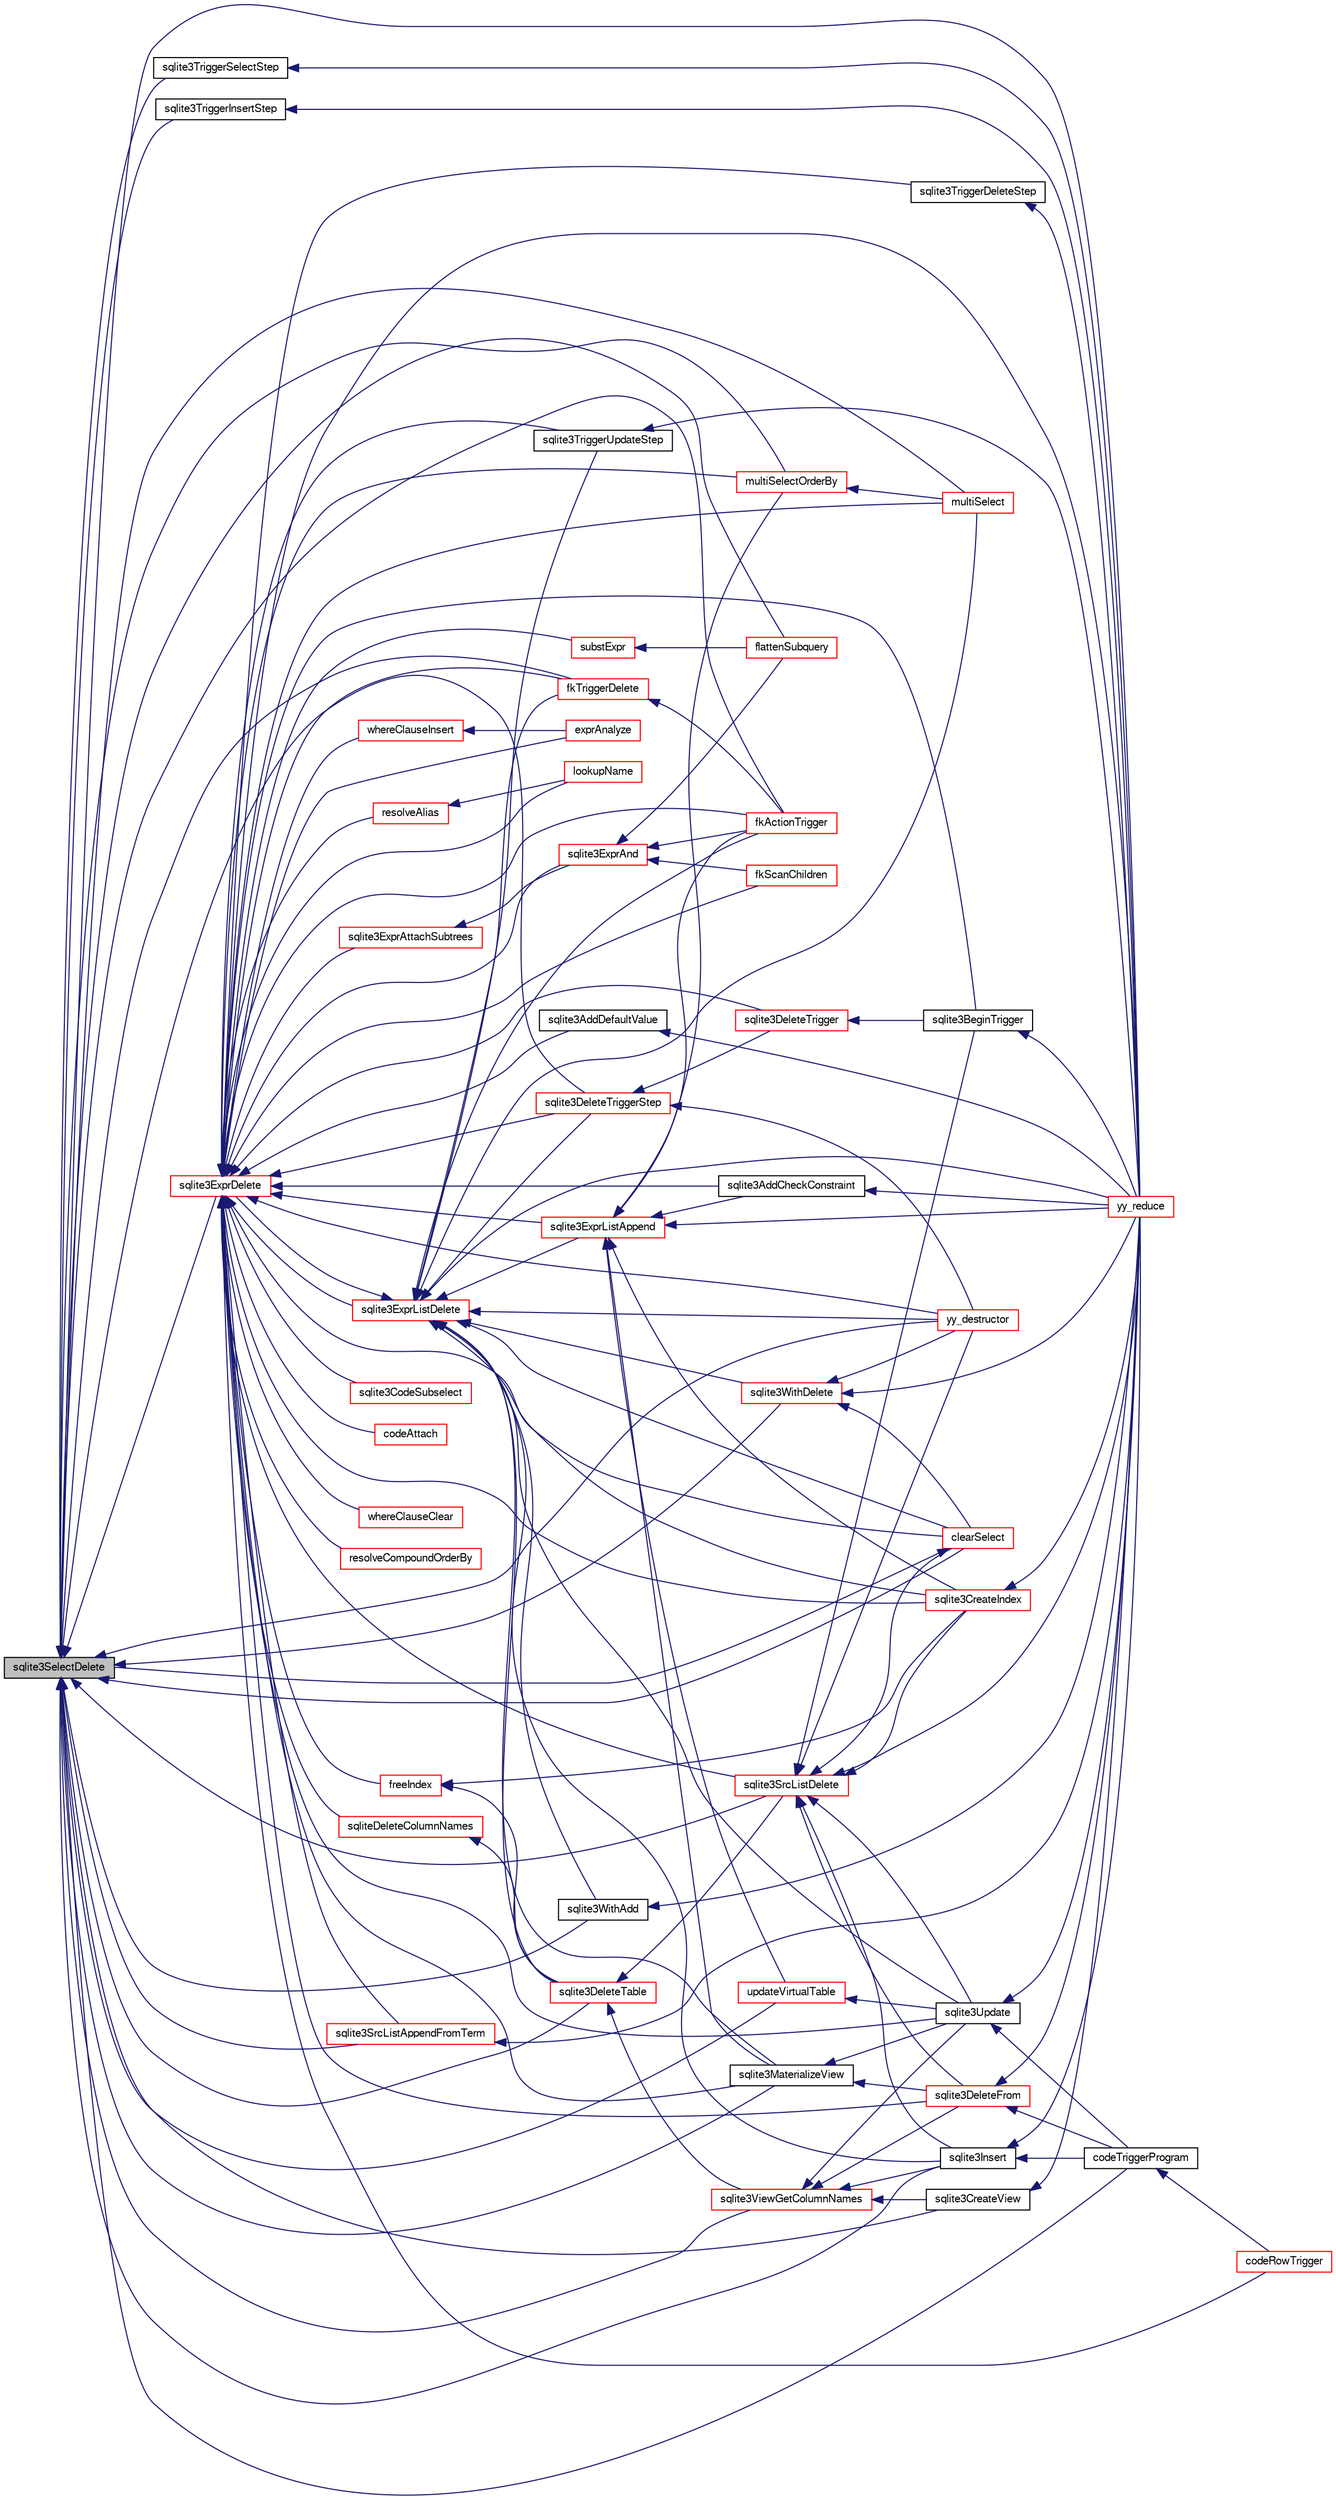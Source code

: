 digraph "sqlite3SelectDelete"
{
  edge [fontname="FreeSans",fontsize="10",labelfontname="FreeSans",labelfontsize="10"];
  node [fontname="FreeSans",fontsize="10",shape=record];
  rankdir="LR";
  Node697023 [label="sqlite3SelectDelete",height=0.2,width=0.4,color="black", fillcolor="grey75", style="filled", fontcolor="black"];
  Node697023 -> Node697024 [dir="back",color="midnightblue",fontsize="10",style="solid",fontname="FreeSans"];
  Node697024 [label="sqlite3ExprDelete",height=0.2,width=0.4,color="red", fillcolor="white", style="filled",URL="$sqlite3_8c.html#ae4e21ab5918e0428fbaa9e615dceb309"];
  Node697024 -> Node697025 [dir="back",color="midnightblue",fontsize="10",style="solid",fontname="FreeSans"];
  Node697025 [label="resolveAlias",height=0.2,width=0.4,color="red", fillcolor="white", style="filled",URL="$sqlite3_8c.html#af5aa683bef5c0eff80a792aa8a968167"];
  Node697025 -> Node697026 [dir="back",color="midnightblue",fontsize="10",style="solid",fontname="FreeSans"];
  Node697026 [label="lookupName",height=0.2,width=0.4,color="red", fillcolor="white", style="filled",URL="$sqlite3_8c.html#a9ee032f52b5e8bb82a72b574af904999"];
  Node697024 -> Node697026 [dir="back",color="midnightblue",fontsize="10",style="solid",fontname="FreeSans"];
  Node697024 -> Node697030 [dir="back",color="midnightblue",fontsize="10",style="solid",fontname="FreeSans"];
  Node697030 [label="resolveCompoundOrderBy",height=0.2,width=0.4,color="red", fillcolor="white", style="filled",URL="$sqlite3_8c.html#a462c5aa49cfd6aad6a92fa60ddefc569"];
  Node697024 -> Node697113 [dir="back",color="midnightblue",fontsize="10",style="solid",fontname="FreeSans"];
  Node697113 [label="sqlite3ExprAttachSubtrees",height=0.2,width=0.4,color="red", fillcolor="white", style="filled",URL="$sqlite3_8c.html#a74aac72e6029e25c0d4505a4cc4020c6"];
  Node697113 -> Node697122 [dir="back",color="midnightblue",fontsize="10",style="solid",fontname="FreeSans"];
  Node697122 [label="sqlite3ExprAnd",height=0.2,width=0.4,color="red", fillcolor="white", style="filled",URL="$sqlite3_8c.html#adb7ce3f2fe4bc4cb22dbb82aed2b6c32"];
  Node697122 -> Node697078 [dir="back",color="midnightblue",fontsize="10",style="solid",fontname="FreeSans"];
  Node697078 [label="fkScanChildren",height=0.2,width=0.4,color="red", fillcolor="white", style="filled",URL="$sqlite3_8c.html#a67c9dcb484336b3155e7a82a037d4691"];
  Node697122 -> Node697115 [dir="back",color="midnightblue",fontsize="10",style="solid",fontname="FreeSans"];
  Node697115 [label="fkActionTrigger",height=0.2,width=0.4,color="red", fillcolor="white", style="filled",URL="$sqlite3_8c.html#a45d66e3277860bacad58eb6296680c8e"];
  Node697122 -> Node697123 [dir="back",color="midnightblue",fontsize="10",style="solid",fontname="FreeSans"];
  Node697123 [label="flattenSubquery",height=0.2,width=0.4,color="red", fillcolor="white", style="filled",URL="$sqlite3_8c.html#aa7dcde293e634ad09c4d76c16a640491"];
  Node697024 -> Node697122 [dir="back",color="midnightblue",fontsize="10",style="solid",fontname="FreeSans"];
  Node697024 -> Node697124 [dir="back",color="midnightblue",fontsize="10",style="solid",fontname="FreeSans"];
  Node697124 [label="sqlite3ExprListAppend",height=0.2,width=0.4,color="red", fillcolor="white", style="filled",URL="$sqlite3_8c.html#a2c227f0b97e0e31b120c702fae2b7409"];
  Node697124 -> Node697126 [dir="back",color="midnightblue",fontsize="10",style="solid",fontname="FreeSans"];
  Node697126 [label="sqlite3AddCheckConstraint",height=0.2,width=0.4,color="black", fillcolor="white", style="filled",URL="$sqlite3_8c.html#acedfa4de474ea529f7ff135a8947ff76"];
  Node697126 -> Node697037 [dir="back",color="midnightblue",fontsize="10",style="solid",fontname="FreeSans"];
  Node697037 [label="yy_reduce",height=0.2,width=0.4,color="red", fillcolor="white", style="filled",URL="$sqlite3_8c.html#a7c419a9b25711c666a9a2449ef377f14"];
  Node697124 -> Node697069 [dir="back",color="midnightblue",fontsize="10",style="solid",fontname="FreeSans"];
  Node697069 [label="sqlite3CreateIndex",height=0.2,width=0.4,color="red", fillcolor="white", style="filled",URL="$sqlite3_8c.html#a8dbe5e590ab6c58a8c45f34f7c81e825"];
  Node697069 -> Node697037 [dir="back",color="midnightblue",fontsize="10",style="solid",fontname="FreeSans"];
  Node697124 -> Node697107 [dir="back",color="midnightblue",fontsize="10",style="solid",fontname="FreeSans"];
  Node697107 [label="sqlite3MaterializeView",height=0.2,width=0.4,color="black", fillcolor="white", style="filled",URL="$sqlite3_8c.html#a4557984b0b75f998fb0c3f231c9b1def"];
  Node697107 -> Node697042 [dir="back",color="midnightblue",fontsize="10",style="solid",fontname="FreeSans"];
  Node697042 [label="sqlite3DeleteFrom",height=0.2,width=0.4,color="red", fillcolor="white", style="filled",URL="$sqlite3_8c.html#ab9b4b45349188b49eabb23f94608a091"];
  Node697042 -> Node697044 [dir="back",color="midnightblue",fontsize="10",style="solid",fontname="FreeSans"];
  Node697044 [label="codeTriggerProgram",height=0.2,width=0.4,color="black", fillcolor="white", style="filled",URL="$sqlite3_8c.html#a120801f59d9281d201d2ff4b2606836e"];
  Node697044 -> Node697045 [dir="back",color="midnightblue",fontsize="10",style="solid",fontname="FreeSans"];
  Node697045 [label="codeRowTrigger",height=0.2,width=0.4,color="red", fillcolor="white", style="filled",URL="$sqlite3_8c.html#a463cea5aaaf388b560b206570a0022fc"];
  Node697042 -> Node697037 [dir="back",color="midnightblue",fontsize="10",style="solid",fontname="FreeSans"];
  Node697107 -> Node697052 [dir="back",color="midnightblue",fontsize="10",style="solid",fontname="FreeSans"];
  Node697052 [label="sqlite3Update",height=0.2,width=0.4,color="black", fillcolor="white", style="filled",URL="$sqlite3_8c.html#ac5aa67c46e8cc8174566fabe6809fafa"];
  Node697052 -> Node697044 [dir="back",color="midnightblue",fontsize="10",style="solid",fontname="FreeSans"];
  Node697052 -> Node697037 [dir="back",color="midnightblue",fontsize="10",style="solid",fontname="FreeSans"];
  Node697124 -> Node697115 [dir="back",color="midnightblue",fontsize="10",style="solid",fontname="FreeSans"];
  Node697124 -> Node697091 [dir="back",color="midnightblue",fontsize="10",style="solid",fontname="FreeSans"];
  Node697091 [label="multiSelectOrderBy",height=0.2,width=0.4,color="red", fillcolor="white", style="filled",URL="$sqlite3_8c.html#afcdb8488c6f4dfdadaf9f04bca35b808"];
  Node697091 -> Node697090 [dir="back",color="midnightblue",fontsize="10",style="solid",fontname="FreeSans"];
  Node697090 [label="multiSelect",height=0.2,width=0.4,color="red", fillcolor="white", style="filled",URL="$sqlite3_8c.html#a6456c61f3d9b2389738753cedfa24fa7"];
  Node697124 -> Node697108 [dir="back",color="midnightblue",fontsize="10",style="solid",fontname="FreeSans"];
  Node697108 [label="updateVirtualTable",height=0.2,width=0.4,color="red", fillcolor="white", style="filled",URL="$sqlite3_8c.html#a740220531db9293c39a2cdd7da3f74e1"];
  Node697108 -> Node697052 [dir="back",color="midnightblue",fontsize="10",style="solid",fontname="FreeSans"];
  Node697124 -> Node697037 [dir="back",color="midnightblue",fontsize="10",style="solid",fontname="FreeSans"];
  Node697024 -> Node697129 [dir="back",color="midnightblue",fontsize="10",style="solid",fontname="FreeSans"];
  Node697129 [label="sqlite3ExprListDelete",height=0.2,width=0.4,color="red", fillcolor="white", style="filled",URL="$sqlite3_8c.html#ae9cd46eac81e86a04ed8c09b99fc3c10"];
  Node697129 -> Node697024 [dir="back",color="midnightblue",fontsize="10",style="solid",fontname="FreeSans"];
  Node697129 -> Node697124 [dir="back",color="midnightblue",fontsize="10",style="solid",fontname="FreeSans"];
  Node697129 -> Node697131 [dir="back",color="midnightblue",fontsize="10",style="solid",fontname="FreeSans"];
  Node697131 [label="sqlite3DeleteTable",height=0.2,width=0.4,color="red", fillcolor="white", style="filled",URL="$sqlite3_8c.html#a7fd3d507375a381a3807f92735318973"];
  Node697131 -> Node697039 [dir="back",color="midnightblue",fontsize="10",style="solid",fontname="FreeSans"];
  Node697039 [label="sqlite3ViewGetColumnNames",height=0.2,width=0.4,color="red", fillcolor="white", style="filled",URL="$sqlite3_8c.html#aebc7cd8d9e2bd174ae0a60363d3f6ce8"];
  Node697039 -> Node697036 [dir="back",color="midnightblue",fontsize="10",style="solid",fontname="FreeSans"];
  Node697036 [label="sqlite3CreateView",height=0.2,width=0.4,color="black", fillcolor="white", style="filled",URL="$sqlite3_8c.html#a9d85cb00ff71dee5cd9a019503a6982e"];
  Node697036 -> Node697037 [dir="back",color="midnightblue",fontsize="10",style="solid",fontname="FreeSans"];
  Node697039 -> Node697042 [dir="back",color="midnightblue",fontsize="10",style="solid",fontname="FreeSans"];
  Node697039 -> Node697051 [dir="back",color="midnightblue",fontsize="10",style="solid",fontname="FreeSans"];
  Node697051 [label="sqlite3Insert",height=0.2,width=0.4,color="black", fillcolor="white", style="filled",URL="$sqlite3_8c.html#a5b17c9c2000bae6bdff8e6be48d7dc2b"];
  Node697051 -> Node697044 [dir="back",color="midnightblue",fontsize="10",style="solid",fontname="FreeSans"];
  Node697051 -> Node697037 [dir="back",color="midnightblue",fontsize="10",style="solid",fontname="FreeSans"];
  Node697039 -> Node697052 [dir="back",color="midnightblue",fontsize="10",style="solid",fontname="FreeSans"];
  Node697131 -> Node697189 [dir="back",color="midnightblue",fontsize="10",style="solid",fontname="FreeSans"];
  Node697189 [label="sqlite3SrcListDelete",height=0.2,width=0.4,color="red", fillcolor="white", style="filled",URL="$sqlite3_8c.html#acc250a3e5e7fd8889a16a9f28e3e7312"];
  Node697189 -> Node697069 [dir="back",color="midnightblue",fontsize="10",style="solid",fontname="FreeSans"];
  Node697189 -> Node697042 [dir="back",color="midnightblue",fontsize="10",style="solid",fontname="FreeSans"];
  Node697189 -> Node697051 [dir="back",color="midnightblue",fontsize="10",style="solid",fontname="FreeSans"];
  Node697189 -> Node697193 [dir="back",color="midnightblue",fontsize="10",style="solid",fontname="FreeSans"];
  Node697193 [label="clearSelect",height=0.2,width=0.4,color="red", fillcolor="white", style="filled",URL="$sqlite3_8c.html#ac083bac4f2f02c26aa02fc24ca8c2dd9"];
  Node697193 -> Node697023 [dir="back",color="midnightblue",fontsize="10",style="solid",fontname="FreeSans"];
  Node697189 -> Node697169 [dir="back",color="midnightblue",fontsize="10",style="solid",fontname="FreeSans"];
  Node697169 [label="sqlite3BeginTrigger",height=0.2,width=0.4,color="black", fillcolor="white", style="filled",URL="$sqlite3_8c.html#ac20a731dbd52edec68a09962c7f39a4c"];
  Node697169 -> Node697037 [dir="back",color="midnightblue",fontsize="10",style="solid",fontname="FreeSans"];
  Node697189 -> Node697052 [dir="back",color="midnightblue",fontsize="10",style="solid",fontname="FreeSans"];
  Node697189 -> Node697194 [dir="back",color="midnightblue",fontsize="10",style="solid",fontname="FreeSans"];
  Node697194 [label="yy_destructor",height=0.2,width=0.4,color="red", fillcolor="white", style="filled",URL="$sqlite3_8c.html#afca0f0d2a9c0e0ca0625382394fa060e"];
  Node697189 -> Node697037 [dir="back",color="midnightblue",fontsize="10",style="solid",fontname="FreeSans"];
  Node697129 -> Node697069 [dir="back",color="midnightblue",fontsize="10",style="solid",fontname="FreeSans"];
  Node697129 -> Node697255 [dir="back",color="midnightblue",fontsize="10",style="solid",fontname="FreeSans"];
  Node697255 [label="sqlite3WithAdd",height=0.2,width=0.4,color="black", fillcolor="white", style="filled",URL="$sqlite3_8c.html#ac0c00d03610249b6b093e9c595cf1d5f"];
  Node697255 -> Node697037 [dir="back",color="midnightblue",fontsize="10",style="solid",fontname="FreeSans"];
  Node697129 -> Node697256 [dir="back",color="midnightblue",fontsize="10",style="solid",fontname="FreeSans"];
  Node697256 [label="sqlite3WithDelete",height=0.2,width=0.4,color="red", fillcolor="white", style="filled",URL="$sqlite3_8c.html#a17d9ea3de76b5d740b422ea9b4fe3abb"];
  Node697256 -> Node697193 [dir="back",color="midnightblue",fontsize="10",style="solid",fontname="FreeSans"];
  Node697256 -> Node697194 [dir="back",color="midnightblue",fontsize="10",style="solid",fontname="FreeSans"];
  Node697256 -> Node697037 [dir="back",color="midnightblue",fontsize="10",style="solid",fontname="FreeSans"];
  Node697129 -> Node697107 [dir="back",color="midnightblue",fontsize="10",style="solid",fontname="FreeSans"];
  Node697129 -> Node697257 [dir="back",color="midnightblue",fontsize="10",style="solid",fontname="FreeSans"];
  Node697257 [label="fkTriggerDelete",height=0.2,width=0.4,color="red", fillcolor="white", style="filled",URL="$sqlite3_8c.html#a45e39c07b1ac453fc3ee0d8779da2cc1"];
  Node697257 -> Node697115 [dir="back",color="midnightblue",fontsize="10",style="solid",fontname="FreeSans"];
  Node697129 -> Node697115 [dir="back",color="midnightblue",fontsize="10",style="solid",fontname="FreeSans"];
  Node697129 -> Node697051 [dir="back",color="midnightblue",fontsize="10",style="solid",fontname="FreeSans"];
  Node697129 -> Node697193 [dir="back",color="midnightblue",fontsize="10",style="solid",fontname="FreeSans"];
  Node697129 -> Node697090 [dir="back",color="midnightblue",fontsize="10",style="solid",fontname="FreeSans"];
  Node697129 -> Node697262 [dir="back",color="midnightblue",fontsize="10",style="solid",fontname="FreeSans"];
  Node697262 [label="sqlite3DeleteTriggerStep",height=0.2,width=0.4,color="red", fillcolor="white", style="filled",URL="$sqlite3_8c.html#a53f07c621cb9933a2287e26026abce8a"];
  Node697262 -> Node697263 [dir="back",color="midnightblue",fontsize="10",style="solid",fontname="FreeSans"];
  Node697263 [label="sqlite3DeleteTrigger",height=0.2,width=0.4,color="red", fillcolor="white", style="filled",URL="$sqlite3_8c.html#a4be7bebe98d17357fb3fa8cdb3b795f3"];
  Node697263 -> Node697169 [dir="back",color="midnightblue",fontsize="10",style="solid",fontname="FreeSans"];
  Node697262 -> Node697194 [dir="back",color="midnightblue",fontsize="10",style="solid",fontname="FreeSans"];
  Node697129 -> Node697265 [dir="back",color="midnightblue",fontsize="10",style="solid",fontname="FreeSans"];
  Node697265 [label="sqlite3TriggerUpdateStep",height=0.2,width=0.4,color="black", fillcolor="white", style="filled",URL="$sqlite3_8c.html#a747552fbad2050589d779b2baee13941"];
  Node697265 -> Node697037 [dir="back",color="midnightblue",fontsize="10",style="solid",fontname="FreeSans"];
  Node697129 -> Node697052 [dir="back",color="midnightblue",fontsize="10",style="solid",fontname="FreeSans"];
  Node697129 -> Node697194 [dir="back",color="midnightblue",fontsize="10",style="solid",fontname="FreeSans"];
  Node697129 -> Node697037 [dir="back",color="midnightblue",fontsize="10",style="solid",fontname="FreeSans"];
  Node697024 -> Node697059 [dir="back",color="midnightblue",fontsize="10",style="solid",fontname="FreeSans"];
  Node697059 [label="sqlite3CodeSubselect",height=0.2,width=0.4,color="red", fillcolor="white", style="filled",URL="$sqlite3_8c.html#aa69b46d2204a1d1b110107a1be12ee0c"];
  Node697024 -> Node697084 [dir="back",color="midnightblue",fontsize="10",style="solid",fontname="FreeSans"];
  Node697084 [label="codeAttach",height=0.2,width=0.4,color="red", fillcolor="white", style="filled",URL="$sqlite3_8c.html#ade4e9e30d828a19c191fdcb098676d5b"];
  Node697024 -> Node697177 [dir="back",color="midnightblue",fontsize="10",style="solid",fontname="FreeSans"];
  Node697177 [label="freeIndex",height=0.2,width=0.4,color="red", fillcolor="white", style="filled",URL="$sqlite3_8c.html#a00907c99c18d5bcb9d0b38c077146c31"];
  Node697177 -> Node697131 [dir="back",color="midnightblue",fontsize="10",style="solid",fontname="FreeSans"];
  Node697177 -> Node697069 [dir="back",color="midnightblue",fontsize="10",style="solid",fontname="FreeSans"];
  Node697024 -> Node697266 [dir="back",color="midnightblue",fontsize="10",style="solid",fontname="FreeSans"];
  Node697266 [label="sqliteDeleteColumnNames",height=0.2,width=0.4,color="red", fillcolor="white", style="filled",URL="$sqlite3_8c.html#a30fd46bd85a745b908f382e5dd74c38a"];
  Node697266 -> Node697131 [dir="back",color="midnightblue",fontsize="10",style="solid",fontname="FreeSans"];
  Node697024 -> Node697268 [dir="back",color="midnightblue",fontsize="10",style="solid",fontname="FreeSans"];
  Node697268 [label="sqlite3AddDefaultValue",height=0.2,width=0.4,color="black", fillcolor="white", style="filled",URL="$sqlite3_8c.html#a0c9a36f669a7f33ff5e2db5d8586ef6b"];
  Node697268 -> Node697037 [dir="back",color="midnightblue",fontsize="10",style="solid",fontname="FreeSans"];
  Node697024 -> Node697126 [dir="back",color="midnightblue",fontsize="10",style="solid",fontname="FreeSans"];
  Node697024 -> Node697069 [dir="back",color="midnightblue",fontsize="10",style="solid",fontname="FreeSans"];
  Node697024 -> Node697189 [dir="back",color="midnightblue",fontsize="10",style="solid",fontname="FreeSans"];
  Node697024 -> Node697191 [dir="back",color="midnightblue",fontsize="10",style="solid",fontname="FreeSans"];
  Node697191 [label="sqlite3SrcListAppendFromTerm",height=0.2,width=0.4,color="red", fillcolor="white", style="filled",URL="$sqlite3_8c.html#ac5a48dfc8b87c7d09fa9928e1cbda9bf"];
  Node697191 -> Node697037 [dir="back",color="midnightblue",fontsize="10",style="solid",fontname="FreeSans"];
  Node697024 -> Node697107 [dir="back",color="midnightblue",fontsize="10",style="solid",fontname="FreeSans"];
  Node697024 -> Node697042 [dir="back",color="midnightblue",fontsize="10",style="solid",fontname="FreeSans"];
  Node697024 -> Node697078 [dir="back",color="midnightblue",fontsize="10",style="solid",fontname="FreeSans"];
  Node697024 -> Node697257 [dir="back",color="midnightblue",fontsize="10",style="solid",fontname="FreeSans"];
  Node697024 -> Node697115 [dir="back",color="midnightblue",fontsize="10",style="solid",fontname="FreeSans"];
  Node697024 -> Node697193 [dir="back",color="midnightblue",fontsize="10",style="solid",fontname="FreeSans"];
  Node697024 -> Node697090 [dir="back",color="midnightblue",fontsize="10",style="solid",fontname="FreeSans"];
  Node697024 -> Node697091 [dir="back",color="midnightblue",fontsize="10",style="solid",fontname="FreeSans"];
  Node697024 -> Node697269 [dir="back",color="midnightblue",fontsize="10",style="solid",fontname="FreeSans"];
  Node697269 [label="substExpr",height=0.2,width=0.4,color="red", fillcolor="white", style="filled",URL="$sqlite3_8c.html#a7e30cc0ad46f01288c342a4e378d9484"];
  Node697269 -> Node697123 [dir="back",color="midnightblue",fontsize="10",style="solid",fontname="FreeSans"];
  Node697024 -> Node697262 [dir="back",color="midnightblue",fontsize="10",style="solid",fontname="FreeSans"];
  Node697024 -> Node697169 [dir="back",color="midnightblue",fontsize="10",style="solid",fontname="FreeSans"];
  Node697024 -> Node697265 [dir="back",color="midnightblue",fontsize="10",style="solid",fontname="FreeSans"];
  Node697024 -> Node697272 [dir="back",color="midnightblue",fontsize="10",style="solid",fontname="FreeSans"];
  Node697272 [label="sqlite3TriggerDeleteStep",height=0.2,width=0.4,color="black", fillcolor="white", style="filled",URL="$sqlite3_8c.html#a7f1bcb4e2de5e641f2c286d27348f823"];
  Node697272 -> Node697037 [dir="back",color="midnightblue",fontsize="10",style="solid",fontname="FreeSans"];
  Node697024 -> Node697263 [dir="back",color="midnightblue",fontsize="10",style="solid",fontname="FreeSans"];
  Node697024 -> Node697045 [dir="back",color="midnightblue",fontsize="10",style="solid",fontname="FreeSans"];
  Node697024 -> Node697052 [dir="back",color="midnightblue",fontsize="10",style="solid",fontname="FreeSans"];
  Node697024 -> Node697273 [dir="back",color="midnightblue",fontsize="10",style="solid",fontname="FreeSans"];
  Node697273 [label="whereClauseClear",height=0.2,width=0.4,color="red", fillcolor="white", style="filled",URL="$sqlite3_8c.html#ab3f2c30e5f80a4735c7bfcfe0b91eaa7"];
  Node697024 -> Node697279 [dir="back",color="midnightblue",fontsize="10",style="solid",fontname="FreeSans"];
  Node697279 [label="whereClauseInsert",height=0.2,width=0.4,color="red", fillcolor="white", style="filled",URL="$sqlite3_8c.html#a041437b48ab90370901a024e385193da"];
  Node697279 -> Node697097 [dir="back",color="midnightblue",fontsize="10",style="solid",fontname="FreeSans"];
  Node697097 [label="exprAnalyze",height=0.2,width=0.4,color="red", fillcolor="white", style="filled",URL="$sqlite3_8c.html#acb10e48c9a4184a4edd9bfd5b14ad0b7"];
  Node697024 -> Node697097 [dir="back",color="midnightblue",fontsize="10",style="solid",fontname="FreeSans"];
  Node697024 -> Node697194 [dir="back",color="midnightblue",fontsize="10",style="solid",fontname="FreeSans"];
  Node697024 -> Node697037 [dir="back",color="midnightblue",fontsize="10",style="solid",fontname="FreeSans"];
  Node697023 -> Node697131 [dir="back",color="midnightblue",fontsize="10",style="solid",fontname="FreeSans"];
  Node697023 -> Node697036 [dir="back",color="midnightblue",fontsize="10",style="solid",fontname="FreeSans"];
  Node697023 -> Node697039 [dir="back",color="midnightblue",fontsize="10",style="solid",fontname="FreeSans"];
  Node697023 -> Node697189 [dir="back",color="midnightblue",fontsize="10",style="solid",fontname="FreeSans"];
  Node697023 -> Node697191 [dir="back",color="midnightblue",fontsize="10",style="solid",fontname="FreeSans"];
  Node697023 -> Node697255 [dir="back",color="midnightblue",fontsize="10",style="solid",fontname="FreeSans"];
  Node697023 -> Node697256 [dir="back",color="midnightblue",fontsize="10",style="solid",fontname="FreeSans"];
  Node697023 -> Node697107 [dir="back",color="midnightblue",fontsize="10",style="solid",fontname="FreeSans"];
  Node697023 -> Node697257 [dir="back",color="midnightblue",fontsize="10",style="solid",fontname="FreeSans"];
  Node697023 -> Node697115 [dir="back",color="midnightblue",fontsize="10",style="solid",fontname="FreeSans"];
  Node697023 -> Node697051 [dir="back",color="midnightblue",fontsize="10",style="solid",fontname="FreeSans"];
  Node697023 -> Node697193 [dir="back",color="midnightblue",fontsize="10",style="solid",fontname="FreeSans"];
  Node697023 -> Node697090 [dir="back",color="midnightblue",fontsize="10",style="solid",fontname="FreeSans"];
  Node697023 -> Node697091 [dir="back",color="midnightblue",fontsize="10",style="solid",fontname="FreeSans"];
  Node697023 -> Node697123 [dir="back",color="midnightblue",fontsize="10",style="solid",fontname="FreeSans"];
  Node697023 -> Node697262 [dir="back",color="midnightblue",fontsize="10",style="solid",fontname="FreeSans"];
  Node697023 -> Node697282 [dir="back",color="midnightblue",fontsize="10",style="solid",fontname="FreeSans"];
  Node697282 [label="sqlite3TriggerSelectStep",height=0.2,width=0.4,color="black", fillcolor="white", style="filled",URL="$sqlite3_8c.html#a3ce36324b25566a88b296b31a106a075"];
  Node697282 -> Node697037 [dir="back",color="midnightblue",fontsize="10",style="solid",fontname="FreeSans"];
  Node697023 -> Node697283 [dir="back",color="midnightblue",fontsize="10",style="solid",fontname="FreeSans"];
  Node697283 [label="sqlite3TriggerInsertStep",height=0.2,width=0.4,color="black", fillcolor="white", style="filled",URL="$sqlite3_8c.html#a7204c378dad0dfefd6ab40c3d9508c64"];
  Node697283 -> Node697037 [dir="back",color="midnightblue",fontsize="10",style="solid",fontname="FreeSans"];
  Node697023 -> Node697044 [dir="back",color="midnightblue",fontsize="10",style="solid",fontname="FreeSans"];
  Node697023 -> Node697108 [dir="back",color="midnightblue",fontsize="10",style="solid",fontname="FreeSans"];
  Node697023 -> Node697194 [dir="back",color="midnightblue",fontsize="10",style="solid",fontname="FreeSans"];
  Node697023 -> Node697037 [dir="back",color="midnightblue",fontsize="10",style="solid",fontname="FreeSans"];
}
